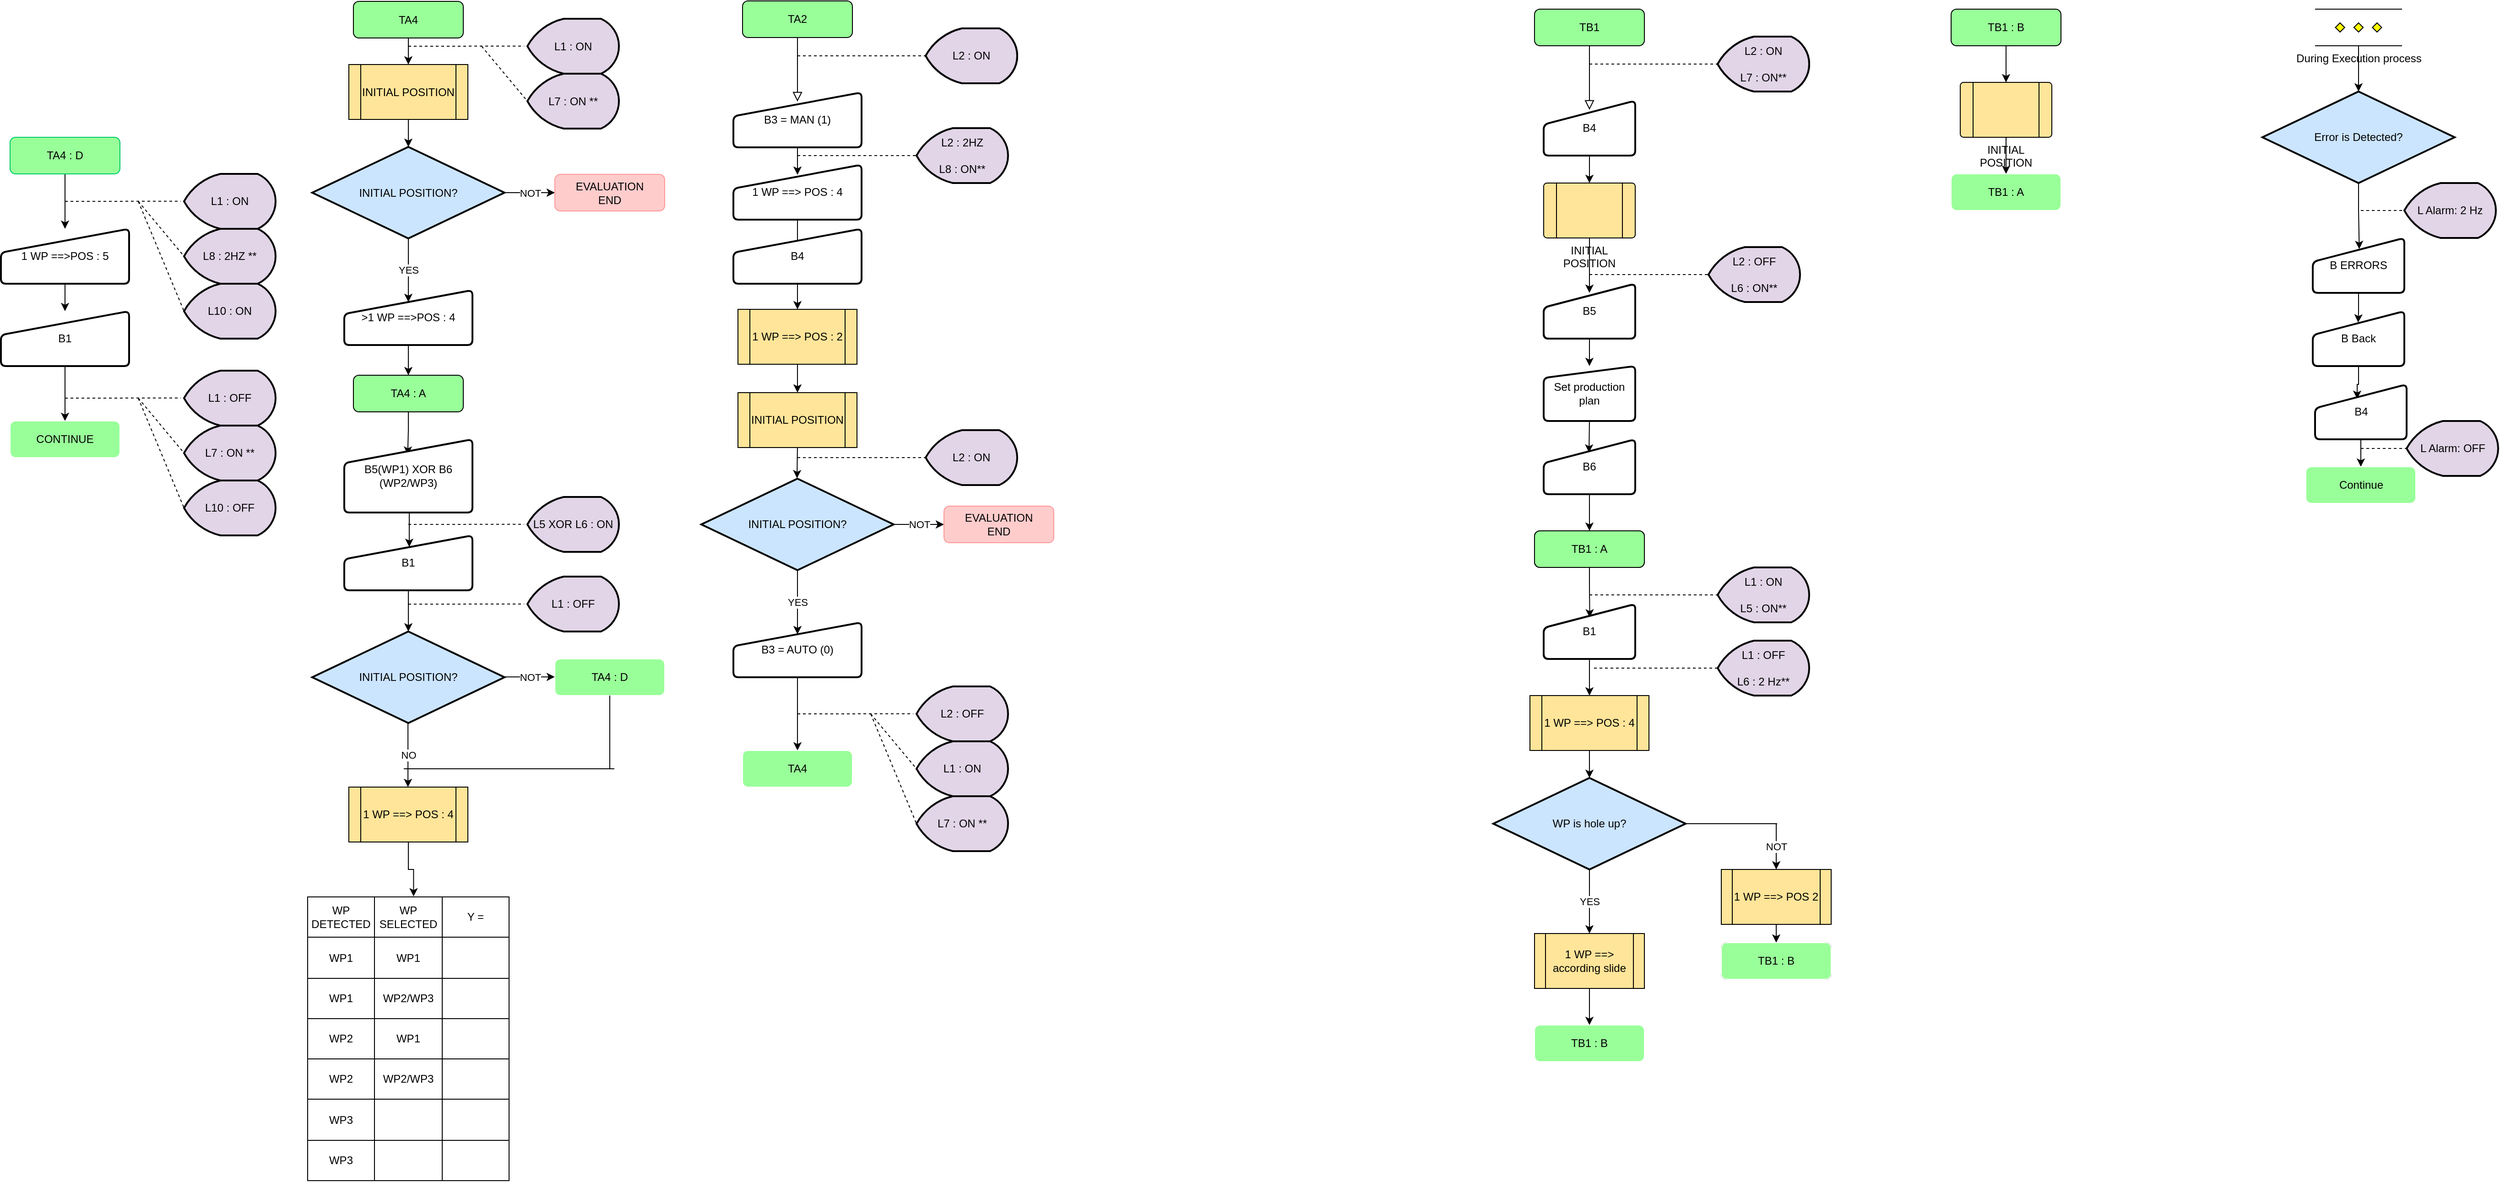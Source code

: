 <mxfile version="13.9.1" type="github">
  <diagram id="C5RBs43oDa-KdzZeNtuy" name="Page-1">
    <mxGraphModel dx="2212" dy="768" grid="1" gridSize="10" guides="1" tooltips="1" connect="1" arrows="1" fold="1" page="1" pageScale="1" pageWidth="827" pageHeight="1169" math="0" shadow="0">
      <root>
        <mxCell id="WIyWlLk6GJQsqaUBKTNV-0" />
        <mxCell id="WIyWlLk6GJQsqaUBKTNV-1" parent="WIyWlLk6GJQsqaUBKTNV-0" />
        <mxCell id="WIyWlLk6GJQsqaUBKTNV-2" value="" style="rounded=0;html=1;jettySize=auto;orthogonalLoop=1;fontSize=11;endArrow=block;endFill=0;endSize=8;strokeWidth=1;shadow=0;labelBackgroundColor=none;edgeStyle=orthogonalEdgeStyle;" parent="WIyWlLk6GJQsqaUBKTNV-1" source="WIyWlLk6GJQsqaUBKTNV-3" edge="1">
          <mxGeometry relative="1" as="geometry">
            <mxPoint x="145" y="120" as="targetPoint" />
          </mxGeometry>
        </mxCell>
        <mxCell id="WIyWlLk6GJQsqaUBKTNV-3" value="&lt;div&gt;TB1&lt;/div&gt;" style="rounded=1;whiteSpace=wrap;html=1;fontSize=12;glass=0;strokeWidth=1;shadow=0;fillColor=#99FF99;" parent="WIyWlLk6GJQsqaUBKTNV-1" vertex="1">
          <mxGeometry x="85" y="10" width="120" height="40" as="geometry" />
        </mxCell>
        <mxCell id="CpjmRmd7Cp1uGwbVTGAP-3" value="" style="endArrow=none;dashed=1;html=1;" parent="WIyWlLk6GJQsqaUBKTNV-1" edge="1">
          <mxGeometry width="50" height="50" relative="1" as="geometry">
            <mxPoint x="145" y="70" as="sourcePoint" />
            <mxPoint x="285" y="70" as="targetPoint" />
          </mxGeometry>
        </mxCell>
        <mxCell id="CpjmRmd7Cp1uGwbVTGAP-4" value="&lt;div&gt;L2 : ON&lt;/div&gt;&lt;div&gt;&lt;br&gt;&lt;/div&gt;&lt;div&gt;L7 : ON&lt;br&gt;&lt;/div&gt;" style="strokeWidth=2;html=1;shape=mxgraph.flowchart.display;whiteSpace=wrap;" parent="WIyWlLk6GJQsqaUBKTNV-1" vertex="1">
          <mxGeometry x="285" y="40" width="100" height="60" as="geometry" />
        </mxCell>
        <mxCell id="CpjmRmd7Cp1uGwbVTGAP-5" value="B4" style="html=1;strokeWidth=2;shape=manualInput;whiteSpace=wrap;rounded=1;size=26;arcSize=11;" parent="WIyWlLk6GJQsqaUBKTNV-1" vertex="1">
          <mxGeometry x="95" y="110" width="100" height="60" as="geometry" />
        </mxCell>
        <mxCell id="CpjmRmd7Cp1uGwbVTGAP-6" value="" style="endArrow=classic;html=1;exitX=0.5;exitY=1;exitDx=0;exitDy=0;" parent="WIyWlLk6GJQsqaUBKTNV-1" source="CpjmRmd7Cp1uGwbVTGAP-5" edge="1">
          <mxGeometry width="50" height="50" relative="1" as="geometry">
            <mxPoint x="265" y="300" as="sourcePoint" />
            <mxPoint x="145" y="200" as="targetPoint" />
          </mxGeometry>
        </mxCell>
        <mxCell id="CpjmRmd7Cp1uGwbVTGAP-7" value="INITIAL POSITION" style="verticalLabelPosition=bottom;verticalAlign=top;html=1;shape=process;whiteSpace=wrap;rounded=1;size=0.14;arcSize=6;fillColor=#FFE599;" parent="WIyWlLk6GJQsqaUBKTNV-1" vertex="1">
          <mxGeometry x="95" y="200" width="100" height="60" as="geometry" />
        </mxCell>
        <mxCell id="CpjmRmd7Cp1uGwbVTGAP-8" value="" style="endArrow=classic;html=1;exitX=0.5;exitY=1;exitDx=0;exitDy=0;" parent="WIyWlLk6GJQsqaUBKTNV-1" source="CpjmRmd7Cp1uGwbVTGAP-7" edge="1">
          <mxGeometry width="50" height="50" relative="1" as="geometry">
            <mxPoint x="265" y="300" as="sourcePoint" />
            <mxPoint x="145" y="320" as="targetPoint" />
          </mxGeometry>
        </mxCell>
        <mxCell id="CpjmRmd7Cp1uGwbVTGAP-9" value="&lt;div&gt;L2 : ON&lt;/div&gt;&lt;div&gt;&lt;br&gt;&lt;/div&gt;&lt;div&gt;L7 : ON**&lt;br&gt;&lt;/div&gt;" style="strokeWidth=2;html=1;shape=mxgraph.flowchart.display;whiteSpace=wrap;fillColor=#E1D5E7;" parent="WIyWlLk6GJQsqaUBKTNV-1" vertex="1">
          <mxGeometry x="285" y="40" width="100" height="60" as="geometry" />
        </mxCell>
        <mxCell id="CpjmRmd7Cp1uGwbVTGAP-10" value="&lt;div&gt;L2 : OFF&lt;/div&gt;&lt;div&gt;&lt;br&gt;&lt;/div&gt;&lt;div&gt;L6 : ON**&lt;br&gt;&lt;/div&gt;" style="strokeWidth=2;html=1;shape=mxgraph.flowchart.display;whiteSpace=wrap;fillColor=#E1D5E7;" parent="WIyWlLk6GJQsqaUBKTNV-1" vertex="1">
          <mxGeometry x="275" y="270" width="100" height="60" as="geometry" />
        </mxCell>
        <mxCell id="CpjmRmd7Cp1uGwbVTGAP-11" value="" style="endArrow=none;dashed=1;html=1;entryX=0;entryY=0.5;entryDx=0;entryDy=0;entryPerimeter=0;" parent="WIyWlLk6GJQsqaUBKTNV-1" target="CpjmRmd7Cp1uGwbVTGAP-10" edge="1">
          <mxGeometry width="50" height="50" relative="1" as="geometry">
            <mxPoint x="145" y="300" as="sourcePoint" />
            <mxPoint x="235" y="290" as="targetPoint" />
          </mxGeometry>
        </mxCell>
        <mxCell id="CpjmRmd7Cp1uGwbVTGAP-13" value="B5" style="html=1;strokeWidth=2;shape=manualInput;whiteSpace=wrap;rounded=1;size=26;arcSize=11;" parent="WIyWlLk6GJQsqaUBKTNV-1" vertex="1">
          <mxGeometry x="95" y="310" width="100" height="60" as="geometry" />
        </mxCell>
        <mxCell id="CpjmRmd7Cp1uGwbVTGAP-19" style="edgeStyle=orthogonalEdgeStyle;rounded=0;orthogonalLoop=1;jettySize=auto;html=1;exitX=0.5;exitY=1;exitDx=0;exitDy=0;entryX=0.495;entryY=0.242;entryDx=0;entryDy=0;entryPerimeter=0;" parent="WIyWlLk6GJQsqaUBKTNV-1" source="CpjmRmd7Cp1uGwbVTGAP-14" target="CpjmRmd7Cp1uGwbVTGAP-17" edge="1">
          <mxGeometry relative="1" as="geometry" />
        </mxCell>
        <mxCell id="CpjmRmd7Cp1uGwbVTGAP-14" value="Set production plan" style="html=1;strokeWidth=2;shape=manualInput;whiteSpace=wrap;rounded=1;size=13;arcSize=11;" parent="WIyWlLk6GJQsqaUBKTNV-1" vertex="1">
          <mxGeometry x="95" y="400" width="100" height="60" as="geometry" />
        </mxCell>
        <mxCell id="CpjmRmd7Cp1uGwbVTGAP-15" value="" style="endArrow=classic;html=1;exitX=0.5;exitY=1;exitDx=0;exitDy=0;entryX=0.5;entryY=0;entryDx=0;entryDy=0;" parent="WIyWlLk6GJQsqaUBKTNV-1" source="CpjmRmd7Cp1uGwbVTGAP-13" target="CpjmRmd7Cp1uGwbVTGAP-14" edge="1">
          <mxGeometry width="50" height="50" relative="1" as="geometry">
            <mxPoint x="265" y="300" as="sourcePoint" />
            <mxPoint x="315" y="250" as="targetPoint" />
          </mxGeometry>
        </mxCell>
        <mxCell id="CpjmRmd7Cp1uGwbVTGAP-16" value="B5" style="html=1;strokeWidth=2;shape=manualInput;whiteSpace=wrap;rounded=1;size=26;arcSize=11;" parent="WIyWlLk6GJQsqaUBKTNV-1" vertex="1">
          <mxGeometry x="95" y="310" width="100" height="60" as="geometry" />
        </mxCell>
        <mxCell id="CpjmRmd7Cp1uGwbVTGAP-23" style="edgeStyle=orthogonalEdgeStyle;rounded=0;orthogonalLoop=1;jettySize=auto;html=1;exitX=0.5;exitY=1;exitDx=0;exitDy=0;" parent="WIyWlLk6GJQsqaUBKTNV-1" source="CpjmRmd7Cp1uGwbVTGAP-17" target="CpjmRmd7Cp1uGwbVTGAP-61" edge="1">
          <mxGeometry relative="1" as="geometry">
            <mxPoint x="220" y="560" as="targetPoint" />
          </mxGeometry>
        </mxCell>
        <mxCell id="CpjmRmd7Cp1uGwbVTGAP-17" value="B6" style="html=1;strokeWidth=2;shape=manualInput;whiteSpace=wrap;rounded=1;size=26;arcSize=11;" parent="WIyWlLk6GJQsqaUBKTNV-1" vertex="1">
          <mxGeometry x="95" y="480" width="100" height="60" as="geometry" />
        </mxCell>
        <mxCell id="CpjmRmd7Cp1uGwbVTGAP-20" value="&lt;div&gt;L1 : ON&lt;br&gt;&lt;/div&gt;&lt;div&gt;&lt;br&gt;&lt;/div&gt;&lt;div&gt;L5 : ON**&lt;br&gt;&lt;/div&gt;" style="strokeWidth=2;html=1;shape=mxgraph.flowchart.display;whiteSpace=wrap;fillColor=#E1D5E7;" parent="WIyWlLk6GJQsqaUBKTNV-1" vertex="1">
          <mxGeometry x="285" y="620" width="100" height="60" as="geometry" />
        </mxCell>
        <mxCell id="CpjmRmd7Cp1uGwbVTGAP-26" style="edgeStyle=orthogonalEdgeStyle;rounded=0;orthogonalLoop=1;jettySize=auto;html=1;exitX=0.5;exitY=1;exitDx=0;exitDy=0;entryX=0.5;entryY=0;entryDx=0;entryDy=0;" parent="WIyWlLk6GJQsqaUBKTNV-1" source="CpjmRmd7Cp1uGwbVTGAP-21" target="CpjmRmd7Cp1uGwbVTGAP-25" edge="1">
          <mxGeometry relative="1" as="geometry" />
        </mxCell>
        <mxCell id="CpjmRmd7Cp1uGwbVTGAP-21" value="B1" style="html=1;strokeWidth=2;shape=manualInput;whiteSpace=wrap;rounded=1;size=26;arcSize=11;" parent="WIyWlLk6GJQsqaUBKTNV-1" vertex="1">
          <mxGeometry x="95" y="660" width="100" height="60" as="geometry" />
        </mxCell>
        <mxCell id="CpjmRmd7Cp1uGwbVTGAP-24" value="" style="endArrow=none;dashed=1;html=1;entryX=0;entryY=0.5;entryDx=0;entryDy=0;entryPerimeter=0;" parent="WIyWlLk6GJQsqaUBKTNV-1" target="CpjmRmd7Cp1uGwbVTGAP-20" edge="1">
          <mxGeometry width="50" height="50" relative="1" as="geometry">
            <mxPoint x="145" y="650" as="sourcePoint" />
            <mxPoint x="315" y="540" as="targetPoint" />
          </mxGeometry>
        </mxCell>
        <mxCell id="CpjmRmd7Cp1uGwbVTGAP-41" style="edgeStyle=orthogonalEdgeStyle;rounded=0;orthogonalLoop=1;jettySize=auto;html=1;exitX=0.5;exitY=1;exitDx=0;exitDy=0;" parent="WIyWlLk6GJQsqaUBKTNV-1" source="CpjmRmd7Cp1uGwbVTGAP-25" target="CpjmRmd7Cp1uGwbVTGAP-40" edge="1">
          <mxGeometry relative="1" as="geometry" />
        </mxCell>
        <mxCell id="CpjmRmd7Cp1uGwbVTGAP-25" value="1 WP ==&amp;gt; POS : 4" style="shape=process;whiteSpace=wrap;html=1;backgroundOutline=1;fillColor=#FFE599;" parent="WIyWlLk6GJQsqaUBKTNV-1" vertex="1">
          <mxGeometry x="80" y="760" width="130" height="60" as="geometry" />
        </mxCell>
        <mxCell id="CpjmRmd7Cp1uGwbVTGAP-40" value="WP is hole up?" style="strokeWidth=2;html=1;shape=mxgraph.flowchart.decision;whiteSpace=wrap;fillColor=#CCE5FF;" parent="WIyWlLk6GJQsqaUBKTNV-1" vertex="1">
          <mxGeometry x="40" y="850" width="210" height="100" as="geometry" />
        </mxCell>
        <mxCell id="CpjmRmd7Cp1uGwbVTGAP-58" style="edgeStyle=orthogonalEdgeStyle;rounded=0;orthogonalLoop=1;jettySize=auto;html=1;exitX=0.5;exitY=1;exitDx=0;exitDy=0;entryX=0.5;entryY=0;entryDx=0;entryDy=0;entryPerimeter=0;" parent="WIyWlLk6GJQsqaUBKTNV-1" source="CpjmRmd7Cp1uGwbVTGAP-43" edge="1">
          <mxGeometry relative="1" as="geometry">
            <mxPoint x="349.0" y="1030.0" as="targetPoint" />
          </mxGeometry>
        </mxCell>
        <mxCell id="CpjmRmd7Cp1uGwbVTGAP-43" value="1 WP ==&amp;gt; POS 2" style="shape=process;whiteSpace=wrap;html=1;backgroundOutline=1;fillColor=#FFE599;" parent="WIyWlLk6GJQsqaUBKTNV-1" vertex="1">
          <mxGeometry x="289" y="950" width="120" height="60" as="geometry" />
        </mxCell>
        <mxCell id="CpjmRmd7Cp1uGwbVTGAP-44" value="" style="endArrow=classic;html=1;entryX=0.5;entryY=0;entryDx=0;entryDy=0;" parent="WIyWlLk6GJQsqaUBKTNV-1" target="CpjmRmd7Cp1uGwbVTGAP-43" edge="1">
          <mxGeometry relative="1" as="geometry">
            <mxPoint x="349" y="900" as="sourcePoint" />
            <mxPoint x="254" y="1040" as="targetPoint" />
          </mxGeometry>
        </mxCell>
        <mxCell id="CpjmRmd7Cp1uGwbVTGAP-45" value="NOT" style="edgeLabel;resizable=0;html=1;align=center;verticalAlign=middle;" parent="CpjmRmd7Cp1uGwbVTGAP-44" connectable="0" vertex="1">
          <mxGeometry relative="1" as="geometry" />
        </mxCell>
        <mxCell id="CpjmRmd7Cp1uGwbVTGAP-46" value="" style="endArrow=none;html=1;exitX=1;exitY=0.5;exitDx=0;exitDy=0;exitPerimeter=0;" parent="WIyWlLk6GJQsqaUBKTNV-1" source="CpjmRmd7Cp1uGwbVTGAP-40" edge="1">
          <mxGeometry width="50" height="50" relative="1" as="geometry">
            <mxPoint x="170" y="1070" as="sourcePoint" />
            <mxPoint x="350" y="900" as="targetPoint" />
          </mxGeometry>
        </mxCell>
        <mxCell id="CpjmRmd7Cp1uGwbVTGAP-47" value="" style="endArrow=classic;html=1;exitX=0.5;exitY=1;exitDx=0;exitDy=0;exitPerimeter=0;" parent="WIyWlLk6GJQsqaUBKTNV-1" source="CpjmRmd7Cp1uGwbVTGAP-40" edge="1">
          <mxGeometry relative="1" as="geometry">
            <mxPoint x="110" y="1070" as="sourcePoint" />
            <mxPoint x="145" y="1020" as="targetPoint" />
          </mxGeometry>
        </mxCell>
        <mxCell id="CpjmRmd7Cp1uGwbVTGAP-48" value="YES" style="edgeLabel;resizable=0;html=1;align=center;verticalAlign=middle;" parent="CpjmRmd7Cp1uGwbVTGAP-47" connectable="0" vertex="1">
          <mxGeometry relative="1" as="geometry" />
        </mxCell>
        <mxCell id="CpjmRmd7Cp1uGwbVTGAP-56" style="edgeStyle=orthogonalEdgeStyle;rounded=0;orthogonalLoop=1;jettySize=auto;html=1;exitX=0.5;exitY=1;exitDx=0;exitDy=0;entryX=0.5;entryY=0;entryDx=0;entryDy=0;entryPerimeter=0;" parent="WIyWlLk6GJQsqaUBKTNV-1" source="CpjmRmd7Cp1uGwbVTGAP-50" edge="1">
          <mxGeometry relative="1" as="geometry">
            <mxPoint x="145" y="1120.0" as="targetPoint" />
          </mxGeometry>
        </mxCell>
        <mxCell id="CpjmRmd7Cp1uGwbVTGAP-50" value="1 WP ==&amp;gt; according slide" style="shape=process;whiteSpace=wrap;html=1;backgroundOutline=1;fillColor=#FFE599;" parent="WIyWlLk6GJQsqaUBKTNV-1" vertex="1">
          <mxGeometry x="85" y="1020" width="120" height="60" as="geometry" />
        </mxCell>
        <mxCell id="CpjmRmd7Cp1uGwbVTGAP-52" value="&lt;div&gt;L1 : OFF&lt;br&gt;&lt;/div&gt;&lt;div&gt;&lt;br&gt;&lt;/div&gt;&lt;div&gt;L6 : 2 Hz**&lt;br&gt;&lt;/div&gt;" style="strokeWidth=2;html=1;shape=mxgraph.flowchart.display;whiteSpace=wrap;fillColor=#E1D5E7;" parent="WIyWlLk6GJQsqaUBKTNV-1" vertex="1">
          <mxGeometry x="285" y="700" width="100" height="60" as="geometry" />
        </mxCell>
        <mxCell id="CpjmRmd7Cp1uGwbVTGAP-53" value="" style="endArrow=none;dashed=1;html=1;entryX=0;entryY=0.5;entryDx=0;entryDy=0;entryPerimeter=0;" parent="WIyWlLk6GJQsqaUBKTNV-1" target="CpjmRmd7Cp1uGwbVTGAP-52" edge="1">
          <mxGeometry width="50" height="50" relative="1" as="geometry">
            <mxPoint x="150" y="730" as="sourcePoint" />
            <mxPoint x="410" y="730" as="targetPoint" />
          </mxGeometry>
        </mxCell>
        <mxCell id="CpjmRmd7Cp1uGwbVTGAP-64" style="edgeStyle=orthogonalEdgeStyle;rounded=0;orthogonalLoop=1;jettySize=auto;html=1;exitX=0.5;exitY=1;exitDx=0;exitDy=0;entryX=0.5;entryY=0;entryDx=0;entryDy=0;" parent="WIyWlLk6GJQsqaUBKTNV-1" source="CpjmRmd7Cp1uGwbVTGAP-54" target="CpjmRmd7Cp1uGwbVTGAP-63" edge="1">
          <mxGeometry relative="1" as="geometry" />
        </mxCell>
        <mxCell id="CpjmRmd7Cp1uGwbVTGAP-54" value="INITIAL POSITION" style="verticalLabelPosition=bottom;verticalAlign=top;html=1;shape=process;whiteSpace=wrap;rounded=1;size=0.14;arcSize=6;fillColor=#FFE599;" parent="WIyWlLk6GJQsqaUBKTNV-1" vertex="1">
          <mxGeometry x="550" y="90" width="100" height="60" as="geometry" />
        </mxCell>
        <mxCell id="CpjmRmd7Cp1uGwbVTGAP-60" style="edgeStyle=orthogonalEdgeStyle;rounded=0;orthogonalLoop=1;jettySize=auto;html=1;exitX=0.5;exitY=1;exitDx=0;exitDy=0;entryX=0.5;entryY=0;entryDx=0;entryDy=0;" parent="WIyWlLk6GJQsqaUBKTNV-1" source="CpjmRmd7Cp1uGwbVTGAP-59" target="CpjmRmd7Cp1uGwbVTGAP-54" edge="1">
          <mxGeometry relative="1" as="geometry" />
        </mxCell>
        <mxCell id="CpjmRmd7Cp1uGwbVTGAP-59" value="&lt;div&gt;TB1 : B&lt;br&gt;&lt;/div&gt;" style="rounded=1;whiteSpace=wrap;html=1;fontSize=12;glass=0;strokeWidth=1;shadow=0;fillColor=#99FF99;" parent="WIyWlLk6GJQsqaUBKTNV-1" vertex="1">
          <mxGeometry x="540" y="10" width="120" height="40" as="geometry" />
        </mxCell>
        <mxCell id="CpjmRmd7Cp1uGwbVTGAP-62" style="edgeStyle=orthogonalEdgeStyle;rounded=0;orthogonalLoop=1;jettySize=auto;html=1;exitX=0.5;exitY=1;exitDx=0;exitDy=0;entryX=0.503;entryY=0.245;entryDx=0;entryDy=0;entryPerimeter=0;" parent="WIyWlLk6GJQsqaUBKTNV-1" source="CpjmRmd7Cp1uGwbVTGAP-61" target="CpjmRmd7Cp1uGwbVTGAP-21" edge="1">
          <mxGeometry relative="1" as="geometry" />
        </mxCell>
        <mxCell id="CpjmRmd7Cp1uGwbVTGAP-61" value="&lt;div&gt;TB1 : A&lt;br&gt;&lt;/div&gt;" style="rounded=1;whiteSpace=wrap;html=1;fontSize=12;glass=0;strokeWidth=1;shadow=0;fillColor=#99FF99;" parent="WIyWlLk6GJQsqaUBKTNV-1" vertex="1">
          <mxGeometry x="85" y="580" width="120" height="40" as="geometry" />
        </mxCell>
        <mxCell id="CpjmRmd7Cp1uGwbVTGAP-63" value="&lt;div&gt;TB1 : A&lt;br&gt;&lt;/div&gt;" style="rounded=1;whiteSpace=wrap;html=1;fontSize=12;glass=0;strokeWidth=1;shadow=0;fillColor=#99FF99;strokeColor=#FFFFFF;" parent="WIyWlLk6GJQsqaUBKTNV-1" vertex="1">
          <mxGeometry x="540" y="190" width="120" height="40" as="geometry" />
        </mxCell>
        <mxCell id="CpjmRmd7Cp1uGwbVTGAP-65" value="&lt;div&gt;TB1 : A&lt;br&gt;&lt;/div&gt;" style="rounded=1;whiteSpace=wrap;html=1;fontSize=12;glass=0;strokeWidth=1;shadow=0;fillColor=#99FF99;" parent="WIyWlLk6GJQsqaUBKTNV-1" vertex="1">
          <mxGeometry x="85" y="580" width="120" height="40" as="geometry" />
        </mxCell>
        <mxCell id="CpjmRmd7Cp1uGwbVTGAP-66" value="TB1 : B" style="rounded=1;whiteSpace=wrap;html=1;fontSize=12;glass=0;strokeWidth=1;shadow=0;fillColor=#99FF99;" parent="WIyWlLk6GJQsqaUBKTNV-1" vertex="1">
          <mxGeometry x="289" y="1030" width="120" height="40" as="geometry" />
        </mxCell>
        <mxCell id="CpjmRmd7Cp1uGwbVTGAP-67" value="TB1 : B" style="rounded=1;whiteSpace=wrap;html=1;fontSize=12;glass=0;strokeWidth=1;shadow=0;fillColor=#99FF99;strokeColor=#FFFFFF;" parent="WIyWlLk6GJQsqaUBKTNV-1" vertex="1">
          <mxGeometry x="289" y="1030" width="120" height="40" as="geometry" />
        </mxCell>
        <mxCell id="CpjmRmd7Cp1uGwbVTGAP-68" value="TB1 : B" style="rounded=1;whiteSpace=wrap;html=1;fontSize=12;glass=0;strokeWidth=1;shadow=0;fillColor=#99FF99;strokeColor=#FFFFFF;" parent="WIyWlLk6GJQsqaUBKTNV-1" vertex="1">
          <mxGeometry x="85" y="1120" width="120" height="40" as="geometry" />
        </mxCell>
        <mxCell id="CpjmRmd7Cp1uGwbVTGAP-73" style="edgeStyle=orthogonalEdgeStyle;rounded=0;orthogonalLoop=1;jettySize=auto;html=1;exitX=0.5;exitY=1;exitDx=0;exitDy=0;exitPerimeter=0;entryX=0.5;entryY=0;entryDx=0;entryDy=0;entryPerimeter=0;" parent="WIyWlLk6GJQsqaUBKTNV-1" source="CpjmRmd7Cp1uGwbVTGAP-70" target="CpjmRmd7Cp1uGwbVTGAP-72" edge="1">
          <mxGeometry relative="1" as="geometry" />
        </mxCell>
        <mxCell id="CpjmRmd7Cp1uGwbVTGAP-70" value="During Execution process" style="verticalLabelPosition=bottom;verticalAlign=top;html=1;shape=mxgraph.flowchart.parallel_mode;pointerEvents=1;strokeColor=#000000;fillColor=#000000;shadow=0;" parent="WIyWlLk6GJQsqaUBKTNV-1" vertex="1">
          <mxGeometry x="937.5" y="10" width="95" height="40" as="geometry" />
        </mxCell>
        <mxCell id="CpjmRmd7Cp1uGwbVTGAP-77" style="edgeStyle=orthogonalEdgeStyle;rounded=0;orthogonalLoop=1;jettySize=auto;html=1;exitX=0.5;exitY=1;exitDx=0;exitDy=0;exitPerimeter=0;entryX=0.508;entryY=0.202;entryDx=0;entryDy=0;entryPerimeter=0;" parent="WIyWlLk6GJQsqaUBKTNV-1" source="CpjmRmd7Cp1uGwbVTGAP-72" target="CpjmRmd7Cp1uGwbVTGAP-75" edge="1">
          <mxGeometry relative="1" as="geometry" />
        </mxCell>
        <mxCell id="CpjmRmd7Cp1uGwbVTGAP-72" value="Error is Detected?" style="strokeWidth=2;html=1;shape=mxgraph.flowchart.decision;whiteSpace=wrap;fillColor=#CCE5FF;" parent="WIyWlLk6GJQsqaUBKTNV-1" vertex="1">
          <mxGeometry x="880" y="100" width="210" height="100" as="geometry" />
        </mxCell>
        <mxCell id="CpjmRmd7Cp1uGwbVTGAP-74" value="B1" style="html=1;strokeWidth=2;shape=manualInput;whiteSpace=wrap;rounded=1;size=26;arcSize=11;" parent="WIyWlLk6GJQsqaUBKTNV-1" vertex="1">
          <mxGeometry x="95" y="660" width="100" height="60" as="geometry" />
        </mxCell>
        <mxCell id="CpjmRmd7Cp1uGwbVTGAP-82" style="edgeStyle=orthogonalEdgeStyle;rounded=0;orthogonalLoop=1;jettySize=auto;html=1;entryX=0.496;entryY=0.207;entryDx=0;entryDy=0;entryPerimeter=0;" parent="WIyWlLk6GJQsqaUBKTNV-1" source="CpjmRmd7Cp1uGwbVTGAP-75" target="CpjmRmd7Cp1uGwbVTGAP-81" edge="1">
          <mxGeometry relative="1" as="geometry" />
        </mxCell>
        <mxCell id="CpjmRmd7Cp1uGwbVTGAP-75" value="B ERRORS" style="html=1;strokeWidth=2;shape=manualInput;whiteSpace=wrap;rounded=1;size=26;arcSize=11;" parent="WIyWlLk6GJQsqaUBKTNV-1" vertex="1">
          <mxGeometry x="935" y="260" width="100" height="60" as="geometry" />
        </mxCell>
        <mxCell id="CpjmRmd7Cp1uGwbVTGAP-78" value="L Alarm: 2 Hz" style="strokeWidth=2;html=1;shape=mxgraph.flowchart.display;whiteSpace=wrap;fillColor=#E1D5E7;" parent="WIyWlLk6GJQsqaUBKTNV-1" vertex="1">
          <mxGeometry x="1035" y="200" width="100" height="60" as="geometry" />
        </mxCell>
        <mxCell id="CpjmRmd7Cp1uGwbVTGAP-80" value="" style="endArrow=none;dashed=1;html=1;entryX=0;entryY=0.5;entryDx=0;entryDy=0;entryPerimeter=0;" parent="WIyWlLk6GJQsqaUBKTNV-1" target="CpjmRmd7Cp1uGwbVTGAP-78" edge="1">
          <mxGeometry width="50" height="50" relative="1" as="geometry">
            <mxPoint x="987.5" y="230" as="sourcePoint" />
            <mxPoint x="877.5" y="200" as="targetPoint" />
          </mxGeometry>
        </mxCell>
        <mxCell id="CpjmRmd7Cp1uGwbVTGAP-85" style="edgeStyle=orthogonalEdgeStyle;rounded=0;orthogonalLoop=1;jettySize=auto;html=1;entryX=0.46;entryY=0.264;entryDx=0;entryDy=0;entryPerimeter=0;" parent="WIyWlLk6GJQsqaUBKTNV-1" source="CpjmRmd7Cp1uGwbVTGAP-81" target="CpjmRmd7Cp1uGwbVTGAP-83" edge="1">
          <mxGeometry relative="1" as="geometry" />
        </mxCell>
        <mxCell id="CpjmRmd7Cp1uGwbVTGAP-81" value="B Back" style="html=1;strokeWidth=2;shape=manualInput;whiteSpace=wrap;rounded=1;size=26;arcSize=11;" parent="WIyWlLk6GJQsqaUBKTNV-1" vertex="1">
          <mxGeometry x="935" y="340" width="100" height="60" as="geometry" />
        </mxCell>
        <mxCell id="CpjmRmd7Cp1uGwbVTGAP-87" style="edgeStyle=orthogonalEdgeStyle;rounded=0;orthogonalLoop=1;jettySize=auto;html=1;entryX=0.5;entryY=0;entryDx=0;entryDy=0;" parent="WIyWlLk6GJQsqaUBKTNV-1" source="CpjmRmd7Cp1uGwbVTGAP-83" target="CpjmRmd7Cp1uGwbVTGAP-86" edge="1">
          <mxGeometry relative="1" as="geometry" />
        </mxCell>
        <mxCell id="CpjmRmd7Cp1uGwbVTGAP-83" value="B4" style="html=1;strokeWidth=2;shape=manualInput;whiteSpace=wrap;rounded=1;size=26;arcSize=11;" parent="WIyWlLk6GJQsqaUBKTNV-1" vertex="1">
          <mxGeometry x="937.5" y="420" width="100" height="60" as="geometry" />
        </mxCell>
        <mxCell id="CpjmRmd7Cp1uGwbVTGAP-86" value="Continue" style="rounded=1;whiteSpace=wrap;html=1;fontSize=12;glass=0;strokeWidth=1;shadow=0;fillColor=#99FF99;strokeColor=#FFFFFF;" parent="WIyWlLk6GJQsqaUBKTNV-1" vertex="1">
          <mxGeometry x="927.5" y="510" width="120" height="40" as="geometry" />
        </mxCell>
        <mxCell id="CpjmRmd7Cp1uGwbVTGAP-88" value="L Alarm: OFF" style="strokeWidth=2;html=1;shape=mxgraph.flowchart.display;whiteSpace=wrap;fillColor=#E1D5E7;" parent="WIyWlLk6GJQsqaUBKTNV-1" vertex="1">
          <mxGeometry x="1037.5" y="460" width="100" height="60" as="geometry" />
        </mxCell>
        <mxCell id="CpjmRmd7Cp1uGwbVTGAP-89" value="" style="endArrow=none;dashed=1;html=1;entryX=0;entryY=0.5;entryDx=0;entryDy=0;entryPerimeter=0;" parent="WIyWlLk6GJQsqaUBKTNV-1" target="CpjmRmd7Cp1uGwbVTGAP-88" edge="1">
          <mxGeometry width="50" height="50" relative="1" as="geometry">
            <mxPoint x="987.5" y="490" as="sourcePoint" />
            <mxPoint x="1027.5" y="510" as="targetPoint" />
          </mxGeometry>
        </mxCell>
        <mxCell id="PBRTsVXi39Mgpiq4fNoz-2" value="" style="rounded=0;html=1;jettySize=auto;orthogonalLoop=1;fontSize=11;endArrow=block;endFill=0;endSize=8;strokeWidth=1;shadow=0;labelBackgroundColor=none;edgeStyle=orthogonalEdgeStyle;" edge="1" parent="WIyWlLk6GJQsqaUBKTNV-1" source="PBRTsVXi39Mgpiq4fNoz-3">
          <mxGeometry relative="1" as="geometry">
            <mxPoint x="-720" y="111" as="targetPoint" />
          </mxGeometry>
        </mxCell>
        <mxCell id="PBRTsVXi39Mgpiq4fNoz-3" value="&lt;div&gt;TA2&lt;/div&gt;" style="rounded=1;whiteSpace=wrap;html=1;fontSize=12;glass=0;strokeWidth=1;shadow=0;fillColor=#99FF99;" vertex="1" parent="WIyWlLk6GJQsqaUBKTNV-1">
          <mxGeometry x="-780" y="1" width="120" height="40" as="geometry" />
        </mxCell>
        <mxCell id="PBRTsVXi39Mgpiq4fNoz-4" value="" style="endArrow=none;dashed=1;html=1;" edge="1" parent="WIyWlLk6GJQsqaUBKTNV-1">
          <mxGeometry width="50" height="50" relative="1" as="geometry">
            <mxPoint x="-720" y="61" as="sourcePoint" />
            <mxPoint x="-580" y="61" as="targetPoint" />
          </mxGeometry>
        </mxCell>
        <mxCell id="PBRTsVXi39Mgpiq4fNoz-5" value="&lt;div&gt;L2 : ON&lt;/div&gt;&lt;div&gt;&lt;br&gt;&lt;/div&gt;&lt;div&gt;L7 : ON&lt;br&gt;&lt;/div&gt;" style="strokeWidth=2;html=1;shape=mxgraph.flowchart.display;whiteSpace=wrap;" vertex="1" parent="WIyWlLk6GJQsqaUBKTNV-1">
          <mxGeometry x="-580" y="31" width="100" height="60" as="geometry" />
        </mxCell>
        <mxCell id="PBRTsVXi39Mgpiq4fNoz-6" value="B3 = MAN (1)" style="html=1;strokeWidth=2;shape=manualInput;whiteSpace=wrap;rounded=1;size=26;arcSize=11;" vertex="1" parent="WIyWlLk6GJQsqaUBKTNV-1">
          <mxGeometry x="-790" y="101" width="140" height="60" as="geometry" />
        </mxCell>
        <mxCell id="PBRTsVXi39Mgpiq4fNoz-7" value="" style="endArrow=classic;html=1;exitX=0.5;exitY=1;exitDx=0;exitDy=0;" edge="1" parent="WIyWlLk6GJQsqaUBKTNV-1" source="PBRTsVXi39Mgpiq4fNoz-6">
          <mxGeometry width="50" height="50" relative="1" as="geometry">
            <mxPoint x="-600" y="291" as="sourcePoint" />
            <mxPoint x="-720" y="191" as="targetPoint" />
          </mxGeometry>
        </mxCell>
        <mxCell id="PBRTsVXi39Mgpiq4fNoz-9" value="" style="endArrow=classic;html=1;exitX=0.5;exitY=1;exitDx=0;exitDy=0;" edge="1" parent="WIyWlLk6GJQsqaUBKTNV-1">
          <mxGeometry width="50" height="50" relative="1" as="geometry">
            <mxPoint x="-720" y="240" as="sourcePoint" />
            <mxPoint x="-720" y="300" as="targetPoint" />
          </mxGeometry>
        </mxCell>
        <mxCell id="PBRTsVXi39Mgpiq4fNoz-10" value="&lt;div&gt;L2 : ON&lt;/div&gt;" style="strokeWidth=2;html=1;shape=mxgraph.flowchart.display;whiteSpace=wrap;fillColor=#E1D5E7;" vertex="1" parent="WIyWlLk6GJQsqaUBKTNV-1">
          <mxGeometry x="-580" y="31" width="100" height="60" as="geometry" />
        </mxCell>
        <mxCell id="PBRTsVXi39Mgpiq4fNoz-11" value="&lt;div&gt;L2 : 2HZ&lt;br&gt;&lt;/div&gt;&lt;div&gt;&lt;br&gt;&lt;/div&gt;&lt;div&gt;L8 : ON**&lt;br&gt;&lt;/div&gt;" style="strokeWidth=2;html=1;shape=mxgraph.flowchart.display;whiteSpace=wrap;fillColor=#E1D5E7;" vertex="1" parent="WIyWlLk6GJQsqaUBKTNV-1">
          <mxGeometry x="-590" y="140" width="100" height="60" as="geometry" />
        </mxCell>
        <mxCell id="PBRTsVXi39Mgpiq4fNoz-12" value="" style="endArrow=none;dashed=1;html=1;entryX=0;entryY=0.5;entryDx=0;entryDy=0;entryPerimeter=0;" edge="1" parent="WIyWlLk6GJQsqaUBKTNV-1" target="PBRTsVXi39Mgpiq4fNoz-11">
          <mxGeometry width="50" height="50" relative="1" as="geometry">
            <mxPoint x="-720" y="170" as="sourcePoint" />
            <mxPoint x="-630" y="160" as="targetPoint" />
          </mxGeometry>
        </mxCell>
        <mxCell id="PBRTsVXi39Mgpiq4fNoz-14" style="edgeStyle=orthogonalEdgeStyle;rounded=0;orthogonalLoop=1;jettySize=auto;html=1;exitX=0.5;exitY=1;exitDx=0;exitDy=0;entryX=0.495;entryY=0.242;entryDx=0;entryDy=0;entryPerimeter=0;" edge="1" parent="WIyWlLk6GJQsqaUBKTNV-1">
          <mxGeometry relative="1" as="geometry">
            <mxPoint x="-720" y="488" as="sourcePoint" />
            <mxPoint x="-720.5" y="522.52" as="targetPoint" />
          </mxGeometry>
        </mxCell>
        <mxCell id="PBRTsVXi39Mgpiq4fNoz-16" value="" style="endArrow=classic;html=1;exitX=0.5;exitY=1;exitDx=0;exitDy=0;entryX=0.5;entryY=0;entryDx=0;entryDy=0;" edge="1" parent="WIyWlLk6GJQsqaUBKTNV-1" source="PBRTsVXi39Mgpiq4fNoz-17" target="PBRTsVXi39Mgpiq4fNoz-47">
          <mxGeometry width="50" height="50" relative="1" as="geometry">
            <mxPoint x="-526" y="391" as="sourcePoint" />
            <mxPoint x="-550" y="241" as="targetPoint" />
          </mxGeometry>
        </mxCell>
        <mxCell id="PBRTsVXi39Mgpiq4fNoz-17" value="B4" style="html=1;strokeWidth=2;shape=manualInput;whiteSpace=wrap;rounded=1;size=26;arcSize=11;" vertex="1" parent="WIyWlLk6GJQsqaUBKTNV-1">
          <mxGeometry x="-790" y="250" width="140" height="60" as="geometry" />
        </mxCell>
        <mxCell id="PBRTsVXi39Mgpiq4fNoz-26" value="INITIAL POSITION?" style="strokeWidth=2;html=1;shape=mxgraph.flowchart.decision;whiteSpace=wrap;fillColor=#CCE5FF;" vertex="1" parent="WIyWlLk6GJQsqaUBKTNV-1">
          <mxGeometry x="-825" y="523" width="210" height="100" as="geometry" />
        </mxCell>
        <mxCell id="PBRTsVXi39Mgpiq4fNoz-29" value="" style="endArrow=classic;html=1;exitX=1;exitY=0.5;exitDx=0;exitDy=0;exitPerimeter=0;" edge="1" parent="WIyWlLk6GJQsqaUBKTNV-1" source="PBRTsVXi39Mgpiq4fNoz-26">
          <mxGeometry relative="1" as="geometry">
            <mxPoint x="-516" y="573" as="sourcePoint" />
            <mxPoint x="-560" y="573" as="targetPoint" />
          </mxGeometry>
        </mxCell>
        <mxCell id="PBRTsVXi39Mgpiq4fNoz-30" value="NOT" style="edgeLabel;resizable=0;html=1;align=center;verticalAlign=middle;" connectable="0" vertex="1" parent="PBRTsVXi39Mgpiq4fNoz-29">
          <mxGeometry relative="1" as="geometry" />
        </mxCell>
        <mxCell id="PBRTsVXi39Mgpiq4fNoz-32" value="" style="endArrow=classic;html=1;exitX=0.5;exitY=1;exitDx=0;exitDy=0;exitPerimeter=0;" edge="1" parent="WIyWlLk6GJQsqaUBKTNV-1">
          <mxGeometry relative="1" as="geometry">
            <mxPoint x="-720" y="623" as="sourcePoint" />
            <mxPoint x="-720" y="693" as="targetPoint" />
          </mxGeometry>
        </mxCell>
        <mxCell id="PBRTsVXi39Mgpiq4fNoz-33" value="YES" style="edgeLabel;resizable=0;html=1;align=center;verticalAlign=middle;" connectable="0" vertex="1" parent="PBRTsVXi39Mgpiq4fNoz-32">
          <mxGeometry relative="1" as="geometry" />
        </mxCell>
        <mxCell id="PBRTsVXi39Mgpiq4fNoz-34" style="edgeStyle=orthogonalEdgeStyle;rounded=0;orthogonalLoop=1;jettySize=auto;html=1;exitX=0.5;exitY=1;exitDx=0;exitDy=0;entryX=0.5;entryY=0;entryDx=0;entryDy=0;entryPerimeter=0;" edge="1" parent="WIyWlLk6GJQsqaUBKTNV-1" source="PBRTsVXi39Mgpiq4fNoz-52">
          <mxGeometry relative="1" as="geometry">
            <mxPoint x="-720" y="820" as="targetPoint" />
            <mxPoint x="-720" y="780" as="sourcePoint" />
          </mxGeometry>
        </mxCell>
        <mxCell id="PBRTsVXi39Mgpiq4fNoz-42" value="&lt;div&gt;EVALUATION &lt;br&gt;&lt;/div&gt;&lt;div&gt;END&lt;/div&gt;" style="rounded=1;whiteSpace=wrap;html=1;fontSize=12;glass=0;strokeWidth=1;shadow=0;fillColor=#FFCCCC;strokeColor=#FF9999;" vertex="1" parent="WIyWlLk6GJQsqaUBKTNV-1">
          <mxGeometry x="-560" y="553" width="120" height="40" as="geometry" />
        </mxCell>
        <mxCell id="PBRTsVXi39Mgpiq4fNoz-43" value="TA4" style="rounded=1;whiteSpace=wrap;html=1;fontSize=12;glass=0;strokeWidth=1;shadow=0;fillColor=#99FF99;strokeColor=#FFFFFF;" vertex="1" parent="WIyWlLk6GJQsqaUBKTNV-1">
          <mxGeometry x="-780" y="820" width="120" height="40" as="geometry" />
        </mxCell>
        <mxCell id="PBRTsVXi39Mgpiq4fNoz-45" value="1 WP ==&amp;gt; POS : 4" style="html=1;strokeWidth=2;shape=manualInput;whiteSpace=wrap;rounded=1;size=26;arcSize=11;" vertex="1" parent="WIyWlLk6GJQsqaUBKTNV-1">
          <mxGeometry x="-790" y="180" width="140" height="60" as="geometry" />
        </mxCell>
        <mxCell id="PBRTsVXi39Mgpiq4fNoz-49" style="edgeStyle=orthogonalEdgeStyle;rounded=0;orthogonalLoop=1;jettySize=auto;html=1;exitX=0.5;exitY=1;exitDx=0;exitDy=0;entryX=0.5;entryY=0;entryDx=0;entryDy=0;" edge="1" parent="WIyWlLk6GJQsqaUBKTNV-1" source="PBRTsVXi39Mgpiq4fNoz-47" target="PBRTsVXi39Mgpiq4fNoz-48">
          <mxGeometry relative="1" as="geometry" />
        </mxCell>
        <mxCell id="PBRTsVXi39Mgpiq4fNoz-47" value="1 WP ==&amp;gt; POS : 2" style="shape=process;whiteSpace=wrap;html=1;backgroundOutline=1;fillColor=#FFE599;" vertex="1" parent="WIyWlLk6GJQsqaUBKTNV-1">
          <mxGeometry x="-785" y="338" width="130" height="60" as="geometry" />
        </mxCell>
        <mxCell id="PBRTsVXi39Mgpiq4fNoz-48" value="INITIAL POSITION" style="shape=process;whiteSpace=wrap;html=1;backgroundOutline=1;fillColor=#FFE599;" vertex="1" parent="WIyWlLk6GJQsqaUBKTNV-1">
          <mxGeometry x="-785" y="429" width="130" height="60" as="geometry" />
        </mxCell>
        <mxCell id="PBRTsVXi39Mgpiq4fNoz-50" value="L2 : ON" style="strokeWidth=2;html=1;shape=mxgraph.flowchart.display;whiteSpace=wrap;fillColor=#E1D5E7;" vertex="1" parent="WIyWlLk6GJQsqaUBKTNV-1">
          <mxGeometry x="-580" y="470" width="100" height="60" as="geometry" />
        </mxCell>
        <mxCell id="PBRTsVXi39Mgpiq4fNoz-51" value="" style="endArrow=none;dashed=1;html=1;entryX=0;entryY=0.5;entryDx=0;entryDy=0;entryPerimeter=0;" edge="1" parent="WIyWlLk6GJQsqaUBKTNV-1" target="PBRTsVXi39Mgpiq4fNoz-50">
          <mxGeometry width="50" height="50" relative="1" as="geometry">
            <mxPoint x="-720" y="500" as="sourcePoint" />
            <mxPoint x="-550" y="390" as="targetPoint" />
          </mxGeometry>
        </mxCell>
        <mxCell id="PBRTsVXi39Mgpiq4fNoz-52" value="B3 = AUTO (0)" style="html=1;strokeWidth=2;shape=manualInput;whiteSpace=wrap;rounded=1;size=26;arcSize=11;" vertex="1" parent="WIyWlLk6GJQsqaUBKTNV-1">
          <mxGeometry x="-790" y="680" width="140" height="60" as="geometry" />
        </mxCell>
        <mxCell id="PBRTsVXi39Mgpiq4fNoz-53" value="L2 : OFF" style="strokeWidth=2;html=1;shape=mxgraph.flowchart.display;whiteSpace=wrap;fillColor=#E1D5E7;" vertex="1" parent="WIyWlLk6GJQsqaUBKTNV-1">
          <mxGeometry x="-590" y="750" width="100" height="60" as="geometry" />
        </mxCell>
        <mxCell id="PBRTsVXi39Mgpiq4fNoz-54" value="L1 : ON" style="strokeWidth=2;html=1;shape=mxgraph.flowchart.display;whiteSpace=wrap;fillColor=#E1D5E7;" vertex="1" parent="WIyWlLk6GJQsqaUBKTNV-1">
          <mxGeometry x="-590" y="810" width="100" height="60" as="geometry" />
        </mxCell>
        <mxCell id="PBRTsVXi39Mgpiq4fNoz-55" value="L7 : ON **" style="strokeWidth=2;html=1;shape=mxgraph.flowchart.display;whiteSpace=wrap;fillColor=#E1D5E7;" vertex="1" parent="WIyWlLk6GJQsqaUBKTNV-1">
          <mxGeometry x="-590" y="870" width="100" height="60" as="geometry" />
        </mxCell>
        <mxCell id="PBRTsVXi39Mgpiq4fNoz-56" value="" style="endArrow=none;dashed=1;html=1;entryX=-0.036;entryY=0.498;entryDx=0;entryDy=0;entryPerimeter=0;" edge="1" parent="WIyWlLk6GJQsqaUBKTNV-1" target="PBRTsVXi39Mgpiq4fNoz-53">
          <mxGeometry width="50" height="50" relative="1" as="geometry">
            <mxPoint x="-720" y="780" as="sourcePoint" />
            <mxPoint x="-610" y="770" as="targetPoint" />
          </mxGeometry>
        </mxCell>
        <mxCell id="PBRTsVXi39Mgpiq4fNoz-58" value="" style="endArrow=none;dashed=1;html=1;entryX=0;entryY=0.5;entryDx=0;entryDy=0;entryPerimeter=0;" edge="1" parent="WIyWlLk6GJQsqaUBKTNV-1" target="PBRTsVXi39Mgpiq4fNoz-54">
          <mxGeometry width="50" height="50" relative="1" as="geometry">
            <mxPoint x="-640" y="780" as="sourcePoint" />
            <mxPoint x="-550" y="900" as="targetPoint" />
          </mxGeometry>
        </mxCell>
        <mxCell id="PBRTsVXi39Mgpiq4fNoz-59" value="" style="endArrow=none;dashed=1;html=1;entryX=0;entryY=0.5;entryDx=0;entryDy=0;entryPerimeter=0;" edge="1" parent="WIyWlLk6GJQsqaUBKTNV-1" target="PBRTsVXi39Mgpiq4fNoz-55">
          <mxGeometry width="50" height="50" relative="1" as="geometry">
            <mxPoint x="-640" y="780" as="sourcePoint" />
            <mxPoint x="-600" y="900" as="targetPoint" />
          </mxGeometry>
        </mxCell>
        <mxCell id="PBRTsVXi39Mgpiq4fNoz-62" style="edgeStyle=orthogonalEdgeStyle;rounded=0;orthogonalLoop=1;jettySize=auto;html=1;exitX=0.5;exitY=1;exitDx=0;exitDy=0;entryX=0.5;entryY=0;entryDx=0;entryDy=0;" edge="1" parent="WIyWlLk6GJQsqaUBKTNV-1" source="PBRTsVXi39Mgpiq4fNoz-60" target="PBRTsVXi39Mgpiq4fNoz-61">
          <mxGeometry relative="1" as="geometry" />
        </mxCell>
        <mxCell id="PBRTsVXi39Mgpiq4fNoz-60" value="&lt;div&gt;TA4&lt;/div&gt;" style="rounded=1;whiteSpace=wrap;html=1;fontSize=12;glass=0;strokeWidth=1;shadow=0;fillColor=#99FF99;" vertex="1" parent="WIyWlLk6GJQsqaUBKTNV-1">
          <mxGeometry x="-1205" y="1.5" width="120" height="40" as="geometry" />
        </mxCell>
        <mxCell id="PBRTsVXi39Mgpiq4fNoz-64" style="edgeStyle=orthogonalEdgeStyle;rounded=0;orthogonalLoop=1;jettySize=auto;html=1;exitX=0.5;exitY=1;exitDx=0;exitDy=0;entryX=0.5;entryY=0;entryDx=0;entryDy=0;entryPerimeter=0;" edge="1" parent="WIyWlLk6GJQsqaUBKTNV-1" source="PBRTsVXi39Mgpiq4fNoz-61" target="PBRTsVXi39Mgpiq4fNoz-63">
          <mxGeometry relative="1" as="geometry" />
        </mxCell>
        <mxCell id="PBRTsVXi39Mgpiq4fNoz-61" value="INITIAL POSITION" style="shape=process;whiteSpace=wrap;html=1;backgroundOutline=1;fillColor=#FFE599;" vertex="1" parent="WIyWlLk6GJQsqaUBKTNV-1">
          <mxGeometry x="-1210" y="70.5" width="130" height="60" as="geometry" />
        </mxCell>
        <mxCell id="PBRTsVXi39Mgpiq4fNoz-63" value="INITIAL POSITION?" style="strokeWidth=2;html=1;shape=mxgraph.flowchart.decision;whiteSpace=wrap;fillColor=#CCE5FF;" vertex="1" parent="WIyWlLk6GJQsqaUBKTNV-1">
          <mxGeometry x="-1250" y="160.5" width="210" height="100" as="geometry" />
        </mxCell>
        <mxCell id="PBRTsVXi39Mgpiq4fNoz-65" value="L1 : ON" style="strokeWidth=2;html=1;shape=mxgraph.flowchart.display;whiteSpace=wrap;fillColor=#E1D5E7;" vertex="1" parent="WIyWlLk6GJQsqaUBKTNV-1">
          <mxGeometry x="-1015" y="20.5" width="100" height="60" as="geometry" />
        </mxCell>
        <mxCell id="PBRTsVXi39Mgpiq4fNoz-66" value="L7 : ON **" style="strokeWidth=2;html=1;shape=mxgraph.flowchart.display;whiteSpace=wrap;fillColor=#E1D5E7;" vertex="1" parent="WIyWlLk6GJQsqaUBKTNV-1">
          <mxGeometry x="-1015" y="80.5" width="100" height="60" as="geometry" />
        </mxCell>
        <mxCell id="PBRTsVXi39Mgpiq4fNoz-67" value="" style="endArrow=none;dashed=1;html=1;entryX=-0.036;entryY=0.498;entryDx=0;entryDy=0;entryPerimeter=0;" edge="1" parent="WIyWlLk6GJQsqaUBKTNV-1" target="PBRTsVXi39Mgpiq4fNoz-65">
          <mxGeometry width="50" height="50" relative="1" as="geometry">
            <mxPoint x="-1145" y="50.5" as="sourcePoint" />
            <mxPoint x="-1035" y="40.5" as="targetPoint" />
          </mxGeometry>
        </mxCell>
        <mxCell id="PBRTsVXi39Mgpiq4fNoz-68" value="" style="endArrow=none;dashed=1;html=1;entryX=0;entryY=0.5;entryDx=0;entryDy=0;entryPerimeter=0;" edge="1" parent="WIyWlLk6GJQsqaUBKTNV-1" target="PBRTsVXi39Mgpiq4fNoz-66">
          <mxGeometry width="50" height="50" relative="1" as="geometry">
            <mxPoint x="-1065" y="50.5" as="sourcePoint" />
            <mxPoint x="-975" y="170.5" as="targetPoint" />
          </mxGeometry>
        </mxCell>
        <mxCell id="PBRTsVXi39Mgpiq4fNoz-69" value="" style="endArrow=classic;html=1;exitX=1;exitY=0.5;exitDx=0;exitDy=0;exitPerimeter=0;" edge="1" parent="WIyWlLk6GJQsqaUBKTNV-1">
          <mxGeometry relative="1" as="geometry">
            <mxPoint x="-1040" y="210.5" as="sourcePoint" />
            <mxPoint x="-985" y="210.5" as="targetPoint" />
          </mxGeometry>
        </mxCell>
        <mxCell id="PBRTsVXi39Mgpiq4fNoz-70" value="NOT" style="edgeLabel;resizable=0;html=1;align=center;verticalAlign=middle;" connectable="0" vertex="1" parent="PBRTsVXi39Mgpiq4fNoz-69">
          <mxGeometry relative="1" as="geometry" />
        </mxCell>
        <mxCell id="PBRTsVXi39Mgpiq4fNoz-71" value="&lt;div&gt;EVALUATION &lt;br&gt;&lt;/div&gt;&lt;div&gt;END&lt;/div&gt;" style="rounded=1;whiteSpace=wrap;html=1;fontSize=12;glass=0;strokeWidth=1;shadow=0;fillColor=#FFCCCC;strokeColor=#FF9999;" vertex="1" parent="WIyWlLk6GJQsqaUBKTNV-1">
          <mxGeometry x="-985" y="190.5" width="120" height="40" as="geometry" />
        </mxCell>
        <mxCell id="PBRTsVXi39Mgpiq4fNoz-74" value="" style="endArrow=classic;html=1;exitX=0.5;exitY=1;exitDx=0;exitDy=0;exitPerimeter=0;" edge="1" parent="WIyWlLk6GJQsqaUBKTNV-1">
          <mxGeometry relative="1" as="geometry">
            <mxPoint x="-1145" y="260" as="sourcePoint" />
            <mxPoint x="-1145" y="330" as="targetPoint" />
          </mxGeometry>
        </mxCell>
        <mxCell id="PBRTsVXi39Mgpiq4fNoz-75" value="YES" style="edgeLabel;resizable=0;html=1;align=center;verticalAlign=middle;" connectable="0" vertex="1" parent="PBRTsVXi39Mgpiq4fNoz-74">
          <mxGeometry relative="1" as="geometry" />
        </mxCell>
        <mxCell id="PBRTsVXi39Mgpiq4fNoz-78" style="edgeStyle=orthogonalEdgeStyle;rounded=0;orthogonalLoop=1;jettySize=auto;html=1;exitX=0.5;exitY=1;exitDx=0;exitDy=0;entryX=0.5;entryY=0;entryDx=0;entryDy=0;" edge="1" parent="WIyWlLk6GJQsqaUBKTNV-1" source="PBRTsVXi39Mgpiq4fNoz-76" target="PBRTsVXi39Mgpiq4fNoz-77">
          <mxGeometry relative="1" as="geometry" />
        </mxCell>
        <mxCell id="PBRTsVXi39Mgpiq4fNoz-76" value="&amp;gt;1 WP ==&amp;gt;POS : 4" style="html=1;strokeWidth=2;shape=manualInput;whiteSpace=wrap;rounded=1;size=26;arcSize=11;" vertex="1" parent="WIyWlLk6GJQsqaUBKTNV-1">
          <mxGeometry x="-1215" y="317" width="140" height="60" as="geometry" />
        </mxCell>
        <mxCell id="PBRTsVXi39Mgpiq4fNoz-80" style="edgeStyle=orthogonalEdgeStyle;rounded=0;orthogonalLoop=1;jettySize=auto;html=1;exitX=0.5;exitY=1;exitDx=0;exitDy=0;entryX=0.495;entryY=0.211;entryDx=0;entryDy=0;entryPerimeter=0;" edge="1" parent="WIyWlLk6GJQsqaUBKTNV-1" source="PBRTsVXi39Mgpiq4fNoz-77" target="PBRTsVXi39Mgpiq4fNoz-79">
          <mxGeometry relative="1" as="geometry" />
        </mxCell>
        <mxCell id="PBRTsVXi39Mgpiq4fNoz-77" value="&lt;div&gt;TA4 : A&lt;br&gt;&lt;/div&gt;" style="rounded=1;whiteSpace=wrap;html=1;fontSize=12;glass=0;strokeWidth=1;shadow=0;fillColor=#99FF99;" vertex="1" parent="WIyWlLk6GJQsqaUBKTNV-1">
          <mxGeometry x="-1205" y="410" width="120" height="40" as="geometry" />
        </mxCell>
        <mxCell id="PBRTsVXi39Mgpiq4fNoz-85" style="edgeStyle=orthogonalEdgeStyle;rounded=0;orthogonalLoop=1;jettySize=auto;html=1;exitX=0.5;exitY=1;exitDx=0;exitDy=0;entryX=0.507;entryY=0.21;entryDx=0;entryDy=0;entryPerimeter=0;" edge="1" parent="WIyWlLk6GJQsqaUBKTNV-1" source="PBRTsVXi39Mgpiq4fNoz-79" target="PBRTsVXi39Mgpiq4fNoz-84">
          <mxGeometry relative="1" as="geometry" />
        </mxCell>
        <mxCell id="PBRTsVXi39Mgpiq4fNoz-79" value="B5(WP1) XOR B6 (WP2/WP3)" style="html=1;strokeWidth=2;shape=manualInput;whiteSpace=wrap;rounded=1;size=26;arcSize=11;" vertex="1" parent="WIyWlLk6GJQsqaUBKTNV-1">
          <mxGeometry x="-1215" y="480" width="140" height="80" as="geometry" />
        </mxCell>
        <mxCell id="PBRTsVXi39Mgpiq4fNoz-81" value="L5 XOR L6 : ON" style="strokeWidth=2;html=1;shape=mxgraph.flowchart.display;whiteSpace=wrap;fillColor=#E1D5E7;" vertex="1" parent="WIyWlLk6GJQsqaUBKTNV-1">
          <mxGeometry x="-1015" y="543" width="100" height="60" as="geometry" />
        </mxCell>
        <mxCell id="PBRTsVXi39Mgpiq4fNoz-82" value="" style="endArrow=none;dashed=1;html=1;entryX=-0.036;entryY=0.498;entryDx=0;entryDy=0;entryPerimeter=0;" edge="1" parent="WIyWlLk6GJQsqaUBKTNV-1" target="PBRTsVXi39Mgpiq4fNoz-81">
          <mxGeometry width="50" height="50" relative="1" as="geometry">
            <mxPoint x="-1145" y="573" as="sourcePoint" />
            <mxPoint x="-1035" y="563" as="targetPoint" />
          </mxGeometry>
        </mxCell>
        <mxCell id="PBRTsVXi39Mgpiq4fNoz-88" style="edgeStyle=orthogonalEdgeStyle;rounded=0;orthogonalLoop=1;jettySize=auto;html=1;exitX=0.5;exitY=1;exitDx=0;exitDy=0;entryX=0.5;entryY=0;entryDx=0;entryDy=0;entryPerimeter=0;" edge="1" parent="WIyWlLk6GJQsqaUBKTNV-1" source="PBRTsVXi39Mgpiq4fNoz-84" target="PBRTsVXi39Mgpiq4fNoz-87">
          <mxGeometry relative="1" as="geometry" />
        </mxCell>
        <mxCell id="PBRTsVXi39Mgpiq4fNoz-84" value="B1" style="html=1;strokeWidth=2;shape=manualInput;whiteSpace=wrap;rounded=1;size=26;arcSize=11;" vertex="1" parent="WIyWlLk6GJQsqaUBKTNV-1">
          <mxGeometry x="-1215" y="585" width="140" height="60" as="geometry" />
        </mxCell>
        <mxCell id="PBRTsVXi39Mgpiq4fNoz-86" value="L1 : OFF" style="strokeWidth=2;html=1;shape=mxgraph.flowchart.display;whiteSpace=wrap;fillColor=#E1D5E7;" vertex="1" parent="WIyWlLk6GJQsqaUBKTNV-1">
          <mxGeometry x="-1015" y="630" width="100" height="60" as="geometry" />
        </mxCell>
        <mxCell id="PBRTsVXi39Mgpiq4fNoz-87" value="INITIAL POSITION?" style="strokeWidth=2;html=1;shape=mxgraph.flowchart.decision;whiteSpace=wrap;fillColor=#CCE5FF;" vertex="1" parent="WIyWlLk6GJQsqaUBKTNV-1">
          <mxGeometry x="-1250" y="690" width="210" height="100" as="geometry" />
        </mxCell>
        <mxCell id="PBRTsVXi39Mgpiq4fNoz-90" value="" style="endArrow=none;dashed=1;html=1;entryX=-0.036;entryY=0.498;entryDx=0;entryDy=0;entryPerimeter=0;" edge="1" parent="WIyWlLk6GJQsqaUBKTNV-1">
          <mxGeometry width="50" height="50" relative="1" as="geometry">
            <mxPoint x="-1145" y="660.12" as="sourcePoint" />
            <mxPoint x="-1018.6" y="660.0" as="targetPoint" />
          </mxGeometry>
        </mxCell>
        <mxCell id="PBRTsVXi39Mgpiq4fNoz-91" value="" style="endArrow=classic;html=1;exitX=0.5;exitY=1;exitDx=0;exitDy=0;exitPerimeter=0;" edge="1" parent="WIyWlLk6GJQsqaUBKTNV-1">
          <mxGeometry relative="1" as="geometry">
            <mxPoint x="-1145.42" y="790" as="sourcePoint" />
            <mxPoint x="-1145.42" y="860" as="targetPoint" />
          </mxGeometry>
        </mxCell>
        <mxCell id="PBRTsVXi39Mgpiq4fNoz-92" value="NO" style="edgeLabel;resizable=0;html=1;align=center;verticalAlign=middle;" connectable="0" vertex="1" parent="PBRTsVXi39Mgpiq4fNoz-91">
          <mxGeometry relative="1" as="geometry" />
        </mxCell>
        <mxCell id="PBRTsVXi39Mgpiq4fNoz-93" value="" style="endArrow=classic;html=1;exitX=1;exitY=0.5;exitDx=0;exitDy=0;exitPerimeter=0;" edge="1" parent="WIyWlLk6GJQsqaUBKTNV-1">
          <mxGeometry relative="1" as="geometry">
            <mxPoint x="-1040" y="739.58" as="sourcePoint" />
            <mxPoint x="-985" y="739.58" as="targetPoint" />
          </mxGeometry>
        </mxCell>
        <mxCell id="PBRTsVXi39Mgpiq4fNoz-94" value="NOT" style="edgeLabel;resizable=0;html=1;align=center;verticalAlign=middle;" connectable="0" vertex="1" parent="PBRTsVXi39Mgpiq4fNoz-93">
          <mxGeometry relative="1" as="geometry" />
        </mxCell>
        <mxCell id="PBRTsVXi39Mgpiq4fNoz-95" value="TA4 : D" style="rounded=1;whiteSpace=wrap;html=1;fontSize=12;glass=0;strokeWidth=1;shadow=0;fillColor=#99FF99;strokeColor=#FFFFFF;" vertex="1" parent="WIyWlLk6GJQsqaUBKTNV-1">
          <mxGeometry x="-985" y="720" width="120" height="40" as="geometry" />
        </mxCell>
        <mxCell id="PBRTsVXi39Mgpiq4fNoz-97" value="" style="endArrow=none;html=1;entryX=0.5;entryY=1;entryDx=0;entryDy=0;" edge="1" parent="WIyWlLk6GJQsqaUBKTNV-1" target="PBRTsVXi39Mgpiq4fNoz-95">
          <mxGeometry width="50" height="50" relative="1" as="geometry">
            <mxPoint x="-925" y="840" as="sourcePoint" />
            <mxPoint x="-980" y="850" as="targetPoint" />
          </mxGeometry>
        </mxCell>
        <mxCell id="PBRTsVXi39Mgpiq4fNoz-98" value="" style="endArrow=none;html=1;" edge="1" parent="WIyWlLk6GJQsqaUBKTNV-1">
          <mxGeometry width="50" height="50" relative="1" as="geometry">
            <mxPoint x="-1150" y="840" as="sourcePoint" />
            <mxPoint x="-920" y="840" as="targetPoint" />
          </mxGeometry>
        </mxCell>
        <mxCell id="PBRTsVXi39Mgpiq4fNoz-151" style="edgeStyle=orthogonalEdgeStyle;rounded=0;orthogonalLoop=1;jettySize=auto;html=1;exitX=0.5;exitY=1;exitDx=0;exitDy=0;entryX=0.526;entryY=-0.012;entryDx=0;entryDy=0;entryPerimeter=0;" edge="1" parent="WIyWlLk6GJQsqaUBKTNV-1" source="PBRTsVXi39Mgpiq4fNoz-100" target="PBRTsVXi39Mgpiq4fNoz-123">
          <mxGeometry relative="1" as="geometry" />
        </mxCell>
        <mxCell id="PBRTsVXi39Mgpiq4fNoz-100" value="1 WP ==&amp;gt; POS : 4" style="shape=process;whiteSpace=wrap;html=1;backgroundOutline=1;fillColor=#FFE599;" vertex="1" parent="WIyWlLk6GJQsqaUBKTNV-1">
          <mxGeometry x="-1210" y="860" width="130" height="60" as="geometry" />
        </mxCell>
        <mxCell id="PBRTsVXi39Mgpiq4fNoz-111" style="edgeStyle=orthogonalEdgeStyle;rounded=0;orthogonalLoop=1;jettySize=auto;html=1;exitX=0.5;exitY=1;exitDx=0;exitDy=0;" edge="1" parent="WIyWlLk6GJQsqaUBKTNV-1" source="PBRTsVXi39Mgpiq4fNoz-102" target="PBRTsVXi39Mgpiq4fNoz-110">
          <mxGeometry relative="1" as="geometry" />
        </mxCell>
        <mxCell id="PBRTsVXi39Mgpiq4fNoz-102" value="TA4 : D" style="rounded=1;whiteSpace=wrap;html=1;fontSize=12;glass=0;strokeWidth=1;shadow=0;fillColor=#99FF99;strokeColor=#00CC66;" vertex="1" parent="WIyWlLk6GJQsqaUBKTNV-1">
          <mxGeometry x="-1580" y="150" width="120" height="40" as="geometry" />
        </mxCell>
        <mxCell id="PBRTsVXi39Mgpiq4fNoz-103" value="L1 : ON" style="strokeWidth=2;html=1;shape=mxgraph.flowchart.display;whiteSpace=wrap;fillColor=#E1D5E7;" vertex="1" parent="WIyWlLk6GJQsqaUBKTNV-1">
          <mxGeometry x="-1390" y="190" width="100" height="60" as="geometry" />
        </mxCell>
        <mxCell id="PBRTsVXi39Mgpiq4fNoz-104" value="L8 : 2HZ **" style="strokeWidth=2;html=1;shape=mxgraph.flowchart.display;whiteSpace=wrap;fillColor=#E1D5E7;" vertex="1" parent="WIyWlLk6GJQsqaUBKTNV-1">
          <mxGeometry x="-1390" y="250" width="100" height="60" as="geometry" />
        </mxCell>
        <mxCell id="PBRTsVXi39Mgpiq4fNoz-105" value="L10 : ON" style="strokeWidth=2;html=1;shape=mxgraph.flowchart.display;whiteSpace=wrap;fillColor=#E1D5E7;" vertex="1" parent="WIyWlLk6GJQsqaUBKTNV-1">
          <mxGeometry x="-1390" y="310" width="100" height="60" as="geometry" />
        </mxCell>
        <mxCell id="PBRTsVXi39Mgpiq4fNoz-106" value="" style="endArrow=none;dashed=1;html=1;entryX=-0.036;entryY=0.498;entryDx=0;entryDy=0;entryPerimeter=0;" edge="1" parent="WIyWlLk6GJQsqaUBKTNV-1" target="PBRTsVXi39Mgpiq4fNoz-103">
          <mxGeometry width="50" height="50" relative="1" as="geometry">
            <mxPoint x="-1520" y="220" as="sourcePoint" />
            <mxPoint x="-1410" y="210" as="targetPoint" />
          </mxGeometry>
        </mxCell>
        <mxCell id="PBRTsVXi39Mgpiq4fNoz-107" value="" style="endArrow=none;dashed=1;html=1;entryX=0;entryY=0.5;entryDx=0;entryDy=0;entryPerimeter=0;" edge="1" parent="WIyWlLk6GJQsqaUBKTNV-1" target="PBRTsVXi39Mgpiq4fNoz-104">
          <mxGeometry width="50" height="50" relative="1" as="geometry">
            <mxPoint x="-1440" y="220" as="sourcePoint" />
            <mxPoint x="-1350" y="340" as="targetPoint" />
          </mxGeometry>
        </mxCell>
        <mxCell id="PBRTsVXi39Mgpiq4fNoz-108" value="" style="endArrow=none;dashed=1;html=1;entryX=0;entryY=0.5;entryDx=0;entryDy=0;entryPerimeter=0;" edge="1" parent="WIyWlLk6GJQsqaUBKTNV-1" target="PBRTsVXi39Mgpiq4fNoz-105">
          <mxGeometry width="50" height="50" relative="1" as="geometry">
            <mxPoint x="-1440" y="220" as="sourcePoint" />
            <mxPoint x="-1400" y="340" as="targetPoint" />
          </mxGeometry>
        </mxCell>
        <mxCell id="PBRTsVXi39Mgpiq4fNoz-113" style="edgeStyle=orthogonalEdgeStyle;rounded=0;orthogonalLoop=1;jettySize=auto;html=1;exitX=0.5;exitY=1;exitDx=0;exitDy=0;entryX=0.5;entryY=0;entryDx=0;entryDy=0;" edge="1" parent="WIyWlLk6GJQsqaUBKTNV-1" source="PBRTsVXi39Mgpiq4fNoz-110" target="PBRTsVXi39Mgpiq4fNoz-112">
          <mxGeometry relative="1" as="geometry" />
        </mxCell>
        <mxCell id="PBRTsVXi39Mgpiq4fNoz-110" value="1 WP ==&amp;gt;POS : 5" style="html=1;strokeWidth=2;shape=manualInput;whiteSpace=wrap;rounded=1;size=26;arcSize=11;" vertex="1" parent="WIyWlLk6GJQsqaUBKTNV-1">
          <mxGeometry x="-1590" y="250" width="140" height="60" as="geometry" />
        </mxCell>
        <mxCell id="PBRTsVXi39Mgpiq4fNoz-121" style="edgeStyle=orthogonalEdgeStyle;rounded=0;orthogonalLoop=1;jettySize=auto;html=1;exitX=0.5;exitY=1;exitDx=0;exitDy=0;entryX=0.5;entryY=0;entryDx=0;entryDy=0;" edge="1" parent="WIyWlLk6GJQsqaUBKTNV-1" source="PBRTsVXi39Mgpiq4fNoz-112" target="PBRTsVXi39Mgpiq4fNoz-120">
          <mxGeometry relative="1" as="geometry" />
        </mxCell>
        <mxCell id="PBRTsVXi39Mgpiq4fNoz-112" value="B1" style="html=1;strokeWidth=2;shape=manualInput;whiteSpace=wrap;rounded=1;size=26;arcSize=11;" vertex="1" parent="WIyWlLk6GJQsqaUBKTNV-1">
          <mxGeometry x="-1590" y="340" width="140" height="60" as="geometry" />
        </mxCell>
        <mxCell id="PBRTsVXi39Mgpiq4fNoz-114" value="L1 : OFF" style="strokeWidth=2;html=1;shape=mxgraph.flowchart.display;whiteSpace=wrap;fillColor=#E1D5E7;" vertex="1" parent="WIyWlLk6GJQsqaUBKTNV-1">
          <mxGeometry x="-1390" y="405" width="100" height="60" as="geometry" />
        </mxCell>
        <mxCell id="PBRTsVXi39Mgpiq4fNoz-115" value="L7 : ON **" style="strokeWidth=2;html=1;shape=mxgraph.flowchart.display;whiteSpace=wrap;fillColor=#E1D5E7;" vertex="1" parent="WIyWlLk6GJQsqaUBKTNV-1">
          <mxGeometry x="-1390" y="465" width="100" height="60" as="geometry" />
        </mxCell>
        <mxCell id="PBRTsVXi39Mgpiq4fNoz-116" value="L10 : OFF" style="strokeWidth=2;html=1;shape=mxgraph.flowchart.display;whiteSpace=wrap;fillColor=#E1D5E7;" vertex="1" parent="WIyWlLk6GJQsqaUBKTNV-1">
          <mxGeometry x="-1390" y="525" width="100" height="60" as="geometry" />
        </mxCell>
        <mxCell id="PBRTsVXi39Mgpiq4fNoz-117" value="" style="endArrow=none;dashed=1;html=1;entryX=-0.036;entryY=0.498;entryDx=0;entryDy=0;entryPerimeter=0;" edge="1" parent="WIyWlLk6GJQsqaUBKTNV-1" target="PBRTsVXi39Mgpiq4fNoz-114">
          <mxGeometry width="50" height="50" relative="1" as="geometry">
            <mxPoint x="-1520" y="435.0" as="sourcePoint" />
            <mxPoint x="-1410" y="425" as="targetPoint" />
          </mxGeometry>
        </mxCell>
        <mxCell id="PBRTsVXi39Mgpiq4fNoz-118" value="" style="endArrow=none;dashed=1;html=1;entryX=0;entryY=0.5;entryDx=0;entryDy=0;entryPerimeter=0;" edge="1" parent="WIyWlLk6GJQsqaUBKTNV-1" target="PBRTsVXi39Mgpiq4fNoz-115">
          <mxGeometry width="50" height="50" relative="1" as="geometry">
            <mxPoint x="-1440" y="435.0" as="sourcePoint" />
            <mxPoint x="-1350" y="555" as="targetPoint" />
          </mxGeometry>
        </mxCell>
        <mxCell id="PBRTsVXi39Mgpiq4fNoz-119" value="" style="endArrow=none;dashed=1;html=1;entryX=0;entryY=0.5;entryDx=0;entryDy=0;entryPerimeter=0;" edge="1" parent="WIyWlLk6GJQsqaUBKTNV-1" target="PBRTsVXi39Mgpiq4fNoz-116">
          <mxGeometry width="50" height="50" relative="1" as="geometry">
            <mxPoint x="-1440" y="435.0" as="sourcePoint" />
            <mxPoint x="-1400" y="555" as="targetPoint" />
          </mxGeometry>
        </mxCell>
        <mxCell id="PBRTsVXi39Mgpiq4fNoz-120" value="CONTINUE" style="rounded=1;whiteSpace=wrap;html=1;fontSize=12;glass=0;strokeWidth=1;shadow=0;fillColor=#99FF99;strokeColor=#FFFFFF;" vertex="1" parent="WIyWlLk6GJQsqaUBKTNV-1">
          <mxGeometry x="-1580" y="460" width="120" height="40" as="geometry" />
        </mxCell>
        <mxCell id="PBRTsVXi39Mgpiq4fNoz-122" value="" style="shape=table;html=1;whiteSpace=wrap;startSize=0;container=1;collapsible=0;childLayout=tableLayout;" vertex="1" parent="WIyWlLk6GJQsqaUBKTNV-1">
          <mxGeometry x="-1255" y="980" width="220" height="310" as="geometry" />
        </mxCell>
        <mxCell id="PBRTsVXi39Mgpiq4fNoz-123" value="" style="shape=partialRectangle;html=1;whiteSpace=wrap;collapsible=0;dropTarget=0;pointerEvents=0;fillColor=none;top=0;left=0;bottom=0;right=0;points=[[0,0.5],[1,0.5]];portConstraint=eastwest;" vertex="1" parent="PBRTsVXi39Mgpiq4fNoz-122">
          <mxGeometry width="220" height="44" as="geometry" />
        </mxCell>
        <mxCell id="PBRTsVXi39Mgpiq4fNoz-124" value="WP DETECTED" style="shape=partialRectangle;html=1;whiteSpace=wrap;connectable=0;overflow=hidden;fillColor=none;top=0;left=0;bottom=0;right=0;" vertex="1" parent="PBRTsVXi39Mgpiq4fNoz-123">
          <mxGeometry width="73" height="44" as="geometry" />
        </mxCell>
        <mxCell id="PBRTsVXi39Mgpiq4fNoz-125" value="&lt;div&gt;WP&lt;/div&gt;&lt;div&gt;SELECTED&lt;br&gt;&lt;/div&gt;" style="shape=partialRectangle;html=1;whiteSpace=wrap;connectable=0;overflow=hidden;fillColor=none;top=0;left=0;bottom=0;right=0;" vertex="1" parent="PBRTsVXi39Mgpiq4fNoz-123">
          <mxGeometry x="73" width="74" height="44" as="geometry" />
        </mxCell>
        <mxCell id="PBRTsVXi39Mgpiq4fNoz-126" value="Y =" style="shape=partialRectangle;html=1;whiteSpace=wrap;connectable=0;overflow=hidden;fillColor=none;top=0;left=0;bottom=0;right=0;" vertex="1" parent="PBRTsVXi39Mgpiq4fNoz-123">
          <mxGeometry x="147" width="73" height="44" as="geometry" />
        </mxCell>
        <mxCell id="PBRTsVXi39Mgpiq4fNoz-127" value="" style="shape=partialRectangle;html=1;whiteSpace=wrap;collapsible=0;dropTarget=0;pointerEvents=0;fillColor=none;top=0;left=0;bottom=0;right=0;points=[[0,0.5],[1,0.5]];portConstraint=eastwest;" vertex="1" parent="PBRTsVXi39Mgpiq4fNoz-122">
          <mxGeometry y="44" width="220" height="45" as="geometry" />
        </mxCell>
        <mxCell id="PBRTsVXi39Mgpiq4fNoz-128" value="WP1" style="shape=partialRectangle;html=1;whiteSpace=wrap;connectable=0;overflow=hidden;fillColor=none;top=0;left=0;bottom=0;right=0;" vertex="1" parent="PBRTsVXi39Mgpiq4fNoz-127">
          <mxGeometry width="73" height="45" as="geometry" />
        </mxCell>
        <mxCell id="PBRTsVXi39Mgpiq4fNoz-129" value="WP1" style="shape=partialRectangle;html=1;whiteSpace=wrap;connectable=0;overflow=hidden;fillColor=none;top=0;left=0;bottom=0;right=0;" vertex="1" parent="PBRTsVXi39Mgpiq4fNoz-127">
          <mxGeometry x="73" width="74" height="45" as="geometry" />
        </mxCell>
        <mxCell id="PBRTsVXi39Mgpiq4fNoz-130" value="" style="shape=partialRectangle;html=1;whiteSpace=wrap;connectable=0;overflow=hidden;fillColor=none;top=0;left=0;bottom=0;right=0;" vertex="1" parent="PBRTsVXi39Mgpiq4fNoz-127">
          <mxGeometry x="147" width="73" height="45" as="geometry" />
        </mxCell>
        <mxCell id="PBRTsVXi39Mgpiq4fNoz-131" value="" style="shape=partialRectangle;html=1;whiteSpace=wrap;collapsible=0;dropTarget=0;pointerEvents=0;fillColor=none;top=0;left=0;bottom=0;right=0;points=[[0,0.5],[1,0.5]];portConstraint=eastwest;" vertex="1" parent="PBRTsVXi39Mgpiq4fNoz-122">
          <mxGeometry y="89" width="220" height="44" as="geometry" />
        </mxCell>
        <mxCell id="PBRTsVXi39Mgpiq4fNoz-132" value="WP1" style="shape=partialRectangle;html=1;whiteSpace=wrap;connectable=0;overflow=hidden;fillColor=none;top=0;left=0;bottom=0;right=0;" vertex="1" parent="PBRTsVXi39Mgpiq4fNoz-131">
          <mxGeometry width="73" height="44" as="geometry" />
        </mxCell>
        <mxCell id="PBRTsVXi39Mgpiq4fNoz-133" value="WP2/WP3" style="shape=partialRectangle;html=1;whiteSpace=wrap;connectable=0;overflow=hidden;fillColor=none;top=0;left=0;bottom=0;right=0;" vertex="1" parent="PBRTsVXi39Mgpiq4fNoz-131">
          <mxGeometry x="73" width="74" height="44" as="geometry" />
        </mxCell>
        <mxCell id="PBRTsVXi39Mgpiq4fNoz-134" value="" style="shape=partialRectangle;html=1;whiteSpace=wrap;connectable=0;overflow=hidden;fillColor=none;top=0;left=0;bottom=0;right=0;" vertex="1" parent="PBRTsVXi39Mgpiq4fNoz-131">
          <mxGeometry x="147" width="73" height="44" as="geometry" />
        </mxCell>
        <mxCell id="PBRTsVXi39Mgpiq4fNoz-135" value="" style="shape=partialRectangle;html=1;whiteSpace=wrap;collapsible=0;dropTarget=0;pointerEvents=0;fillColor=none;top=0;left=0;bottom=0;right=0;points=[[0,0.5],[1,0.5]];portConstraint=eastwest;" vertex="1" parent="PBRTsVXi39Mgpiq4fNoz-122">
          <mxGeometry y="133" width="220" height="44" as="geometry" />
        </mxCell>
        <mxCell id="PBRTsVXi39Mgpiq4fNoz-136" value="WP2" style="shape=partialRectangle;html=1;whiteSpace=wrap;connectable=0;overflow=hidden;fillColor=none;top=0;left=0;bottom=0;right=0;" vertex="1" parent="PBRTsVXi39Mgpiq4fNoz-135">
          <mxGeometry width="73" height="44" as="geometry" />
        </mxCell>
        <mxCell id="PBRTsVXi39Mgpiq4fNoz-137" value="WP1" style="shape=partialRectangle;html=1;whiteSpace=wrap;connectable=0;overflow=hidden;fillColor=none;top=0;left=0;bottom=0;right=0;" vertex="1" parent="PBRTsVXi39Mgpiq4fNoz-135">
          <mxGeometry x="73" width="74" height="44" as="geometry" />
        </mxCell>
        <mxCell id="PBRTsVXi39Mgpiq4fNoz-138" value="" style="shape=partialRectangle;html=1;whiteSpace=wrap;connectable=0;overflow=hidden;fillColor=none;top=0;left=0;bottom=0;right=0;" vertex="1" parent="PBRTsVXi39Mgpiq4fNoz-135">
          <mxGeometry x="147" width="73" height="44" as="geometry" />
        </mxCell>
        <mxCell id="PBRTsVXi39Mgpiq4fNoz-139" value="" style="shape=partialRectangle;html=1;whiteSpace=wrap;collapsible=0;dropTarget=0;pointerEvents=0;fillColor=none;top=0;left=0;bottom=0;right=0;points=[[0,0.5],[1,0.5]];portConstraint=eastwest;" vertex="1" parent="PBRTsVXi39Mgpiq4fNoz-122">
          <mxGeometry y="177" width="220" height="44" as="geometry" />
        </mxCell>
        <mxCell id="PBRTsVXi39Mgpiq4fNoz-140" value="WP2" style="shape=partialRectangle;html=1;whiteSpace=wrap;connectable=0;overflow=hidden;fillColor=none;top=0;left=0;bottom=0;right=0;" vertex="1" parent="PBRTsVXi39Mgpiq4fNoz-139">
          <mxGeometry width="73" height="44" as="geometry" />
        </mxCell>
        <mxCell id="PBRTsVXi39Mgpiq4fNoz-141" value="&lt;div&gt;WP2/WP3&lt;/div&gt;" style="shape=partialRectangle;html=1;whiteSpace=wrap;connectable=0;overflow=hidden;fillColor=none;top=0;left=0;bottom=0;right=0;" vertex="1" parent="PBRTsVXi39Mgpiq4fNoz-139">
          <mxGeometry x="73" width="74" height="44" as="geometry" />
        </mxCell>
        <mxCell id="PBRTsVXi39Mgpiq4fNoz-142" value="" style="shape=partialRectangle;html=1;whiteSpace=wrap;connectable=0;overflow=hidden;fillColor=none;top=0;left=0;bottom=0;right=0;" vertex="1" parent="PBRTsVXi39Mgpiq4fNoz-139">
          <mxGeometry x="147" width="73" height="44" as="geometry" />
        </mxCell>
        <mxCell id="PBRTsVXi39Mgpiq4fNoz-143" value="" style="shape=partialRectangle;html=1;whiteSpace=wrap;collapsible=0;dropTarget=0;pointerEvents=0;fillColor=none;top=0;left=0;bottom=0;right=0;points=[[0,0.5],[1,0.5]];portConstraint=eastwest;" vertex="1" parent="PBRTsVXi39Mgpiq4fNoz-122">
          <mxGeometry y="221" width="220" height="45" as="geometry" />
        </mxCell>
        <mxCell id="PBRTsVXi39Mgpiq4fNoz-144" value="WP3" style="shape=partialRectangle;html=1;whiteSpace=wrap;connectable=0;overflow=hidden;fillColor=none;top=0;left=0;bottom=0;right=0;" vertex="1" parent="PBRTsVXi39Mgpiq4fNoz-143">
          <mxGeometry width="73" height="45" as="geometry" />
        </mxCell>
        <mxCell id="PBRTsVXi39Mgpiq4fNoz-145" value="" style="shape=partialRectangle;html=1;whiteSpace=wrap;connectable=0;overflow=hidden;fillColor=none;top=0;left=0;bottom=0;right=0;" vertex="1" parent="PBRTsVXi39Mgpiq4fNoz-143">
          <mxGeometry x="73" width="74" height="45" as="geometry" />
        </mxCell>
        <mxCell id="PBRTsVXi39Mgpiq4fNoz-146" value="" style="shape=partialRectangle;html=1;whiteSpace=wrap;connectable=0;overflow=hidden;fillColor=none;top=0;left=0;bottom=0;right=0;" vertex="1" parent="PBRTsVXi39Mgpiq4fNoz-143">
          <mxGeometry x="147" width="73" height="45" as="geometry" />
        </mxCell>
        <mxCell id="PBRTsVXi39Mgpiq4fNoz-147" value="" style="shape=partialRectangle;html=1;whiteSpace=wrap;collapsible=0;dropTarget=0;pointerEvents=0;fillColor=none;top=0;left=0;bottom=0;right=0;points=[[0,0.5],[1,0.5]];portConstraint=eastwest;" vertex="1" parent="PBRTsVXi39Mgpiq4fNoz-122">
          <mxGeometry y="266" width="220" height="44" as="geometry" />
        </mxCell>
        <mxCell id="PBRTsVXi39Mgpiq4fNoz-148" value="WP3" style="shape=partialRectangle;html=1;whiteSpace=wrap;connectable=0;overflow=hidden;fillColor=none;top=0;left=0;bottom=0;right=0;" vertex="1" parent="PBRTsVXi39Mgpiq4fNoz-147">
          <mxGeometry width="73" height="44" as="geometry" />
        </mxCell>
        <mxCell id="PBRTsVXi39Mgpiq4fNoz-149" value="" style="shape=partialRectangle;html=1;whiteSpace=wrap;connectable=0;overflow=hidden;fillColor=none;top=0;left=0;bottom=0;right=0;" vertex="1" parent="PBRTsVXi39Mgpiq4fNoz-147">
          <mxGeometry x="73" width="74" height="44" as="geometry" />
        </mxCell>
        <mxCell id="PBRTsVXi39Mgpiq4fNoz-150" value="" style="shape=partialRectangle;html=1;whiteSpace=wrap;connectable=0;overflow=hidden;fillColor=none;top=0;left=0;bottom=0;right=0;" vertex="1" parent="PBRTsVXi39Mgpiq4fNoz-147">
          <mxGeometry x="147" width="73" height="44" as="geometry" />
        </mxCell>
      </root>
    </mxGraphModel>
  </diagram>
</mxfile>
